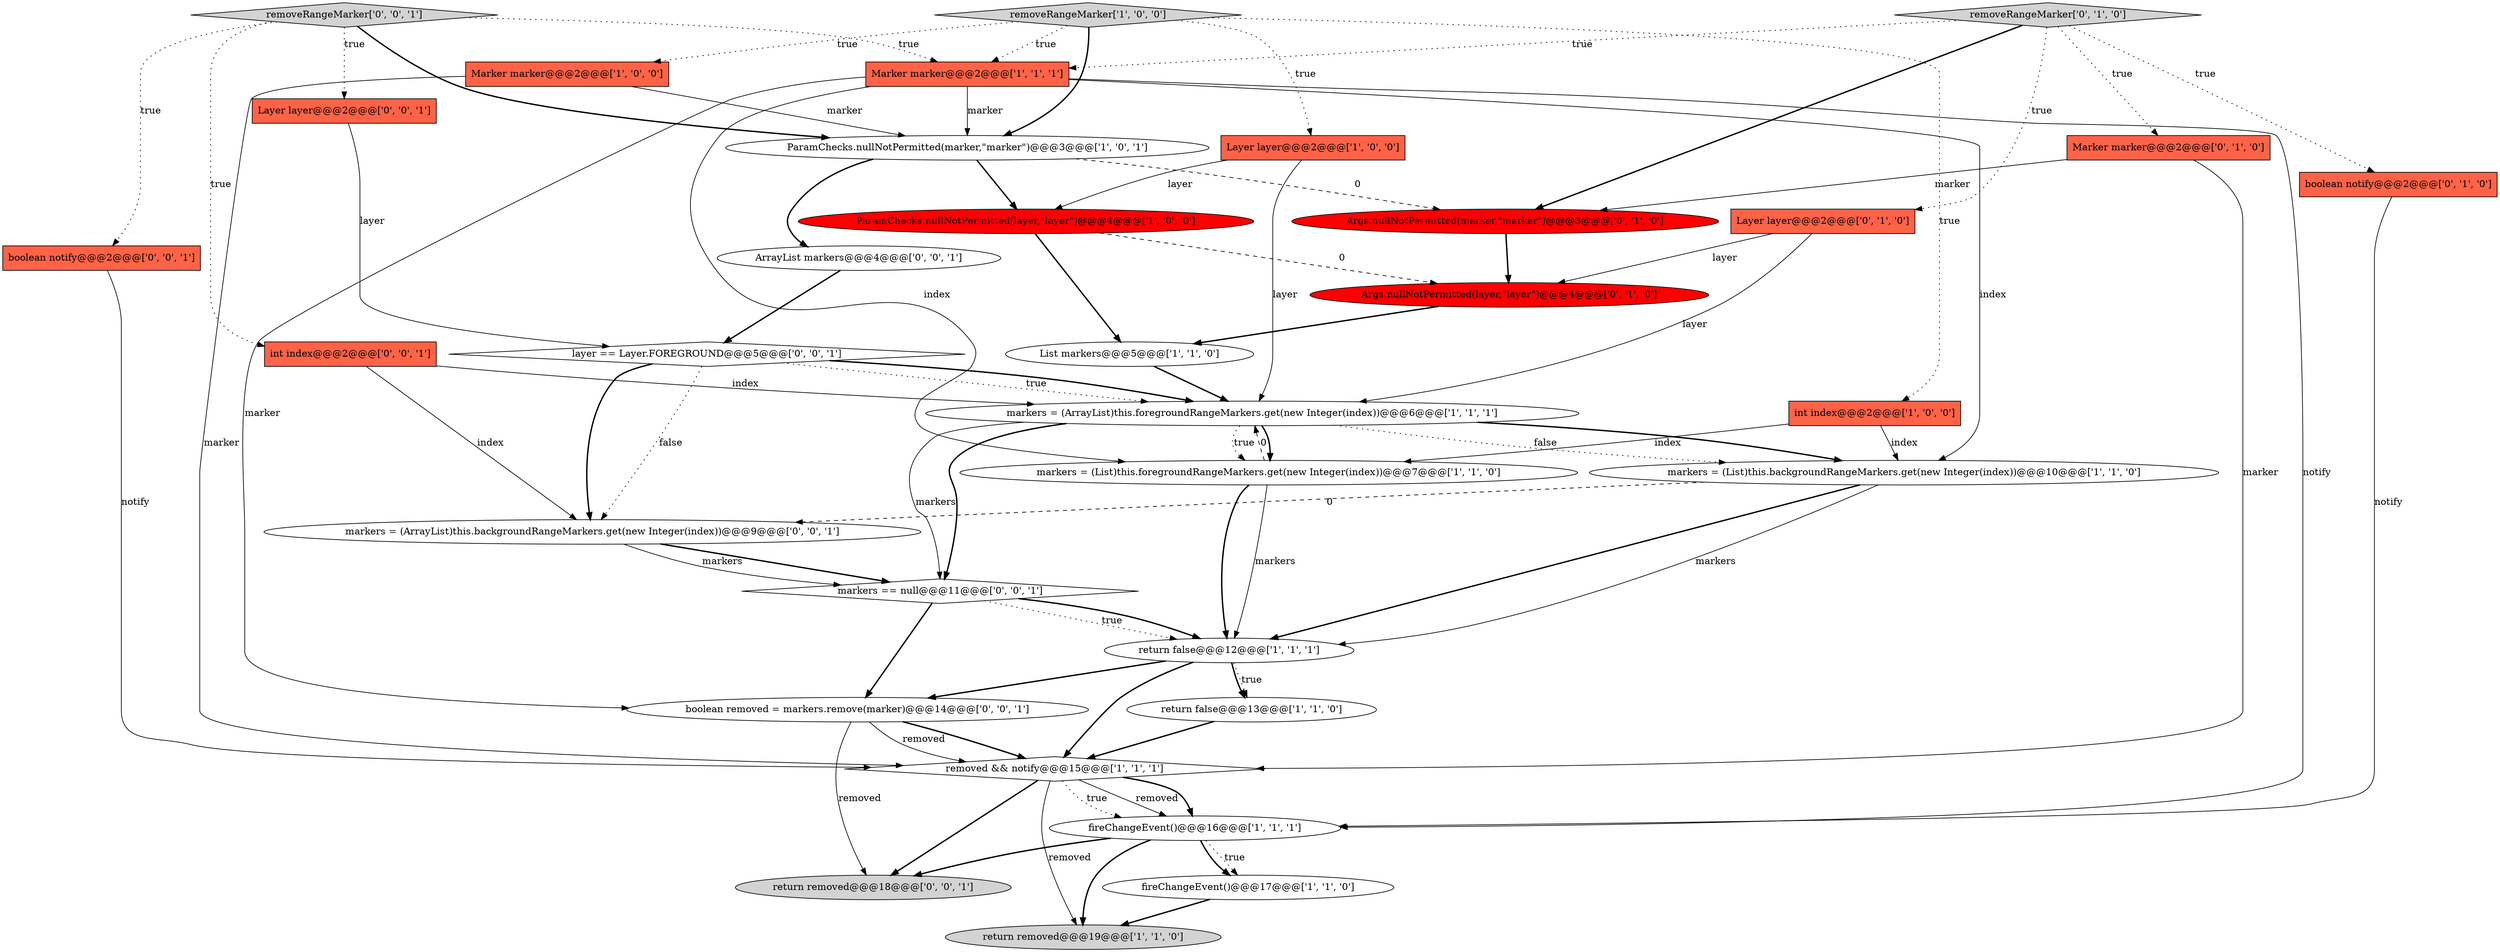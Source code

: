 digraph {
12 [style = filled, label = "fireChangeEvent()@@@17@@@['1', '1', '0']", fillcolor = white, shape = ellipse image = "AAA0AAABBB1BBB"];
11 [style = filled, label = "fireChangeEvent()@@@16@@@['1', '1', '1']", fillcolor = white, shape = ellipse image = "AAA0AAABBB1BBB"];
16 [style = filled, label = "ParamChecks.nullNotPermitted(marker,\"marker\")@@@3@@@['1', '0', '1']", fillcolor = white, shape = ellipse image = "AAA0AAABBB1BBB"];
15 [style = filled, label = "markers = (ArrayList)this.foregroundRangeMarkers.get(new Integer(index))@@@6@@@['1', '1', '1']", fillcolor = white, shape = ellipse image = "AAA0AAABBB1BBB"];
17 [style = filled, label = "Layer layer@@@2@@@['0', '1', '0']", fillcolor = tomato, shape = box image = "AAA0AAABBB2BBB"];
24 [style = filled, label = "layer == Layer.FOREGROUND@@@5@@@['0', '0', '1']", fillcolor = white, shape = diamond image = "AAA0AAABBB3BBB"];
29 [style = filled, label = "Layer layer@@@2@@@['0', '0', '1']", fillcolor = tomato, shape = box image = "AAA0AAABBB3BBB"];
30 [style = filled, label = "return removed@@@18@@@['0', '0', '1']", fillcolor = lightgray, shape = ellipse image = "AAA0AAABBB3BBB"];
25 [style = filled, label = "markers == null@@@11@@@['0', '0', '1']", fillcolor = white, shape = diamond image = "AAA0AAABBB3BBB"];
26 [style = filled, label = "boolean removed = markers.remove(marker)@@@14@@@['0', '0', '1']", fillcolor = white, shape = ellipse image = "AAA0AAABBB3BBB"];
22 [style = filled, label = "removeRangeMarker['0', '1', '0']", fillcolor = lightgray, shape = diamond image = "AAA0AAABBB2BBB"];
3 [style = filled, label = "Marker marker@@@2@@@['1', '0', '0']", fillcolor = tomato, shape = box image = "AAA0AAABBB1BBB"];
27 [style = filled, label = "int index@@@2@@@['0', '0', '1']", fillcolor = tomato, shape = box image = "AAA0AAABBB3BBB"];
8 [style = filled, label = "int index@@@2@@@['1', '0', '0']", fillcolor = tomato, shape = box image = "AAA0AAABBB1BBB"];
19 [style = filled, label = "Marker marker@@@2@@@['0', '1', '0']", fillcolor = tomato, shape = box image = "AAA0AAABBB2BBB"];
21 [style = filled, label = "Args.nullNotPermitted(layer,\"layer\")@@@4@@@['0', '1', '0']", fillcolor = red, shape = ellipse image = "AAA1AAABBB2BBB"];
1 [style = filled, label = "return false@@@13@@@['1', '1', '0']", fillcolor = white, shape = ellipse image = "AAA0AAABBB1BBB"];
6 [style = filled, label = "Layer layer@@@2@@@['1', '0', '0']", fillcolor = tomato, shape = box image = "AAA0AAABBB1BBB"];
7 [style = filled, label = "removeRangeMarker['1', '0', '0']", fillcolor = lightgray, shape = diamond image = "AAA0AAABBB1BBB"];
10 [style = filled, label = "Marker marker@@@2@@@['1', '1', '1']", fillcolor = tomato, shape = box image = "AAA0AAABBB1BBB"];
23 [style = filled, label = "boolean notify@@@2@@@['0', '0', '1']", fillcolor = tomato, shape = box image = "AAA0AAABBB3BBB"];
31 [style = filled, label = "ArrayList markers@@@4@@@['0', '0', '1']", fillcolor = white, shape = ellipse image = "AAA0AAABBB3BBB"];
9 [style = filled, label = "removed && notify@@@15@@@['1', '1', '1']", fillcolor = white, shape = diamond image = "AAA0AAABBB1BBB"];
5 [style = filled, label = "return false@@@12@@@['1', '1', '1']", fillcolor = white, shape = ellipse image = "AAA0AAABBB1BBB"];
2 [style = filled, label = "List markers@@@5@@@['1', '1', '0']", fillcolor = white, shape = ellipse image = "AAA0AAABBB1BBB"];
14 [style = filled, label = "markers = (List)this.backgroundRangeMarkers.get(new Integer(index))@@@10@@@['1', '1', '0']", fillcolor = white, shape = ellipse image = "AAA0AAABBB1BBB"];
28 [style = filled, label = "removeRangeMarker['0', '0', '1']", fillcolor = lightgray, shape = diamond image = "AAA0AAABBB3BBB"];
32 [style = filled, label = "markers = (ArrayList)this.backgroundRangeMarkers.get(new Integer(index))@@@9@@@['0', '0', '1']", fillcolor = white, shape = ellipse image = "AAA0AAABBB3BBB"];
0 [style = filled, label = "ParamChecks.nullNotPermitted(layer,\"layer\")@@@4@@@['1', '0', '0']", fillcolor = red, shape = ellipse image = "AAA1AAABBB1BBB"];
4 [style = filled, label = "return removed@@@19@@@['1', '1', '0']", fillcolor = lightgray, shape = ellipse image = "AAA0AAABBB1BBB"];
13 [style = filled, label = "markers = (List)this.foregroundRangeMarkers.get(new Integer(index))@@@7@@@['1', '1', '0']", fillcolor = white, shape = ellipse image = "AAA0AAABBB1BBB"];
20 [style = filled, label = "Args.nullNotPermitted(marker,\"marker\")@@@3@@@['0', '1', '0']", fillcolor = red, shape = ellipse image = "AAA1AAABBB2BBB"];
18 [style = filled, label = "boolean notify@@@2@@@['0', '1', '0']", fillcolor = tomato, shape = box image = "AAA0AAABBB2BBB"];
16->20 [style = dashed, label="0"];
9->11 [style = solid, label="removed"];
8->14 [style = solid, label="index"];
23->9 [style = solid, label="notify"];
16->0 [style = bold, label=""];
15->13 [style = bold, label=""];
7->6 [style = dotted, label="true"];
22->10 [style = dotted, label="true"];
7->10 [style = dotted, label="true"];
22->19 [style = dotted, label="true"];
10->14 [style = solid, label="index"];
9->11 [style = bold, label=""];
3->16 [style = solid, label="marker"];
15->14 [style = bold, label=""];
5->9 [style = bold, label=""];
22->18 [style = dotted, label="true"];
15->14 [style = dotted, label="false"];
15->25 [style = solid, label="markers"];
15->25 [style = bold, label=""];
3->9 [style = solid, label="marker"];
31->24 [style = bold, label=""];
9->11 [style = dotted, label="true"];
5->1 [style = dotted, label="true"];
0->2 [style = bold, label=""];
11->4 [style = bold, label=""];
24->32 [style = bold, label=""];
11->12 [style = dotted, label="true"];
28->10 [style = dotted, label="true"];
19->20 [style = solid, label="marker"];
14->5 [style = solid, label="markers"];
5->26 [style = bold, label=""];
26->9 [style = bold, label=""];
11->12 [style = bold, label=""];
9->30 [style = bold, label=""];
17->21 [style = solid, label="layer"];
29->24 [style = solid, label="layer"];
28->16 [style = bold, label=""];
13->15 [style = dashed, label="0"];
27->32 [style = solid, label="index"];
6->0 [style = solid, label="layer"];
1->9 [style = bold, label=""];
21->2 [style = bold, label=""];
15->13 [style = dotted, label="true"];
10->16 [style = solid, label="marker"];
20->21 [style = bold, label=""];
6->15 [style = solid, label="layer"];
28->29 [style = dotted, label="true"];
5->1 [style = bold, label=""];
25->5 [style = dotted, label="true"];
14->32 [style = dashed, label="0"];
13->5 [style = solid, label="markers"];
18->11 [style = solid, label="notify"];
10->11 [style = solid, label="notify"];
12->4 [style = bold, label=""];
22->20 [style = bold, label=""];
7->3 [style = dotted, label="true"];
0->21 [style = dashed, label="0"];
16->31 [style = bold, label=""];
8->13 [style = solid, label="index"];
17->15 [style = solid, label="layer"];
2->15 [style = bold, label=""];
7->16 [style = bold, label=""];
26->30 [style = solid, label="removed"];
32->25 [style = bold, label=""];
13->5 [style = bold, label=""];
25->26 [style = bold, label=""];
24->15 [style = dotted, label="true"];
28->23 [style = dotted, label="true"];
25->5 [style = bold, label=""];
22->17 [style = dotted, label="true"];
24->32 [style = dotted, label="false"];
32->25 [style = solid, label="markers"];
28->27 [style = dotted, label="true"];
27->15 [style = solid, label="index"];
9->4 [style = solid, label="removed"];
10->26 [style = solid, label="marker"];
7->8 [style = dotted, label="true"];
10->13 [style = solid, label="index"];
11->30 [style = bold, label=""];
26->9 [style = solid, label="removed"];
19->9 [style = solid, label="marker"];
14->5 [style = bold, label=""];
24->15 [style = bold, label=""];
}
